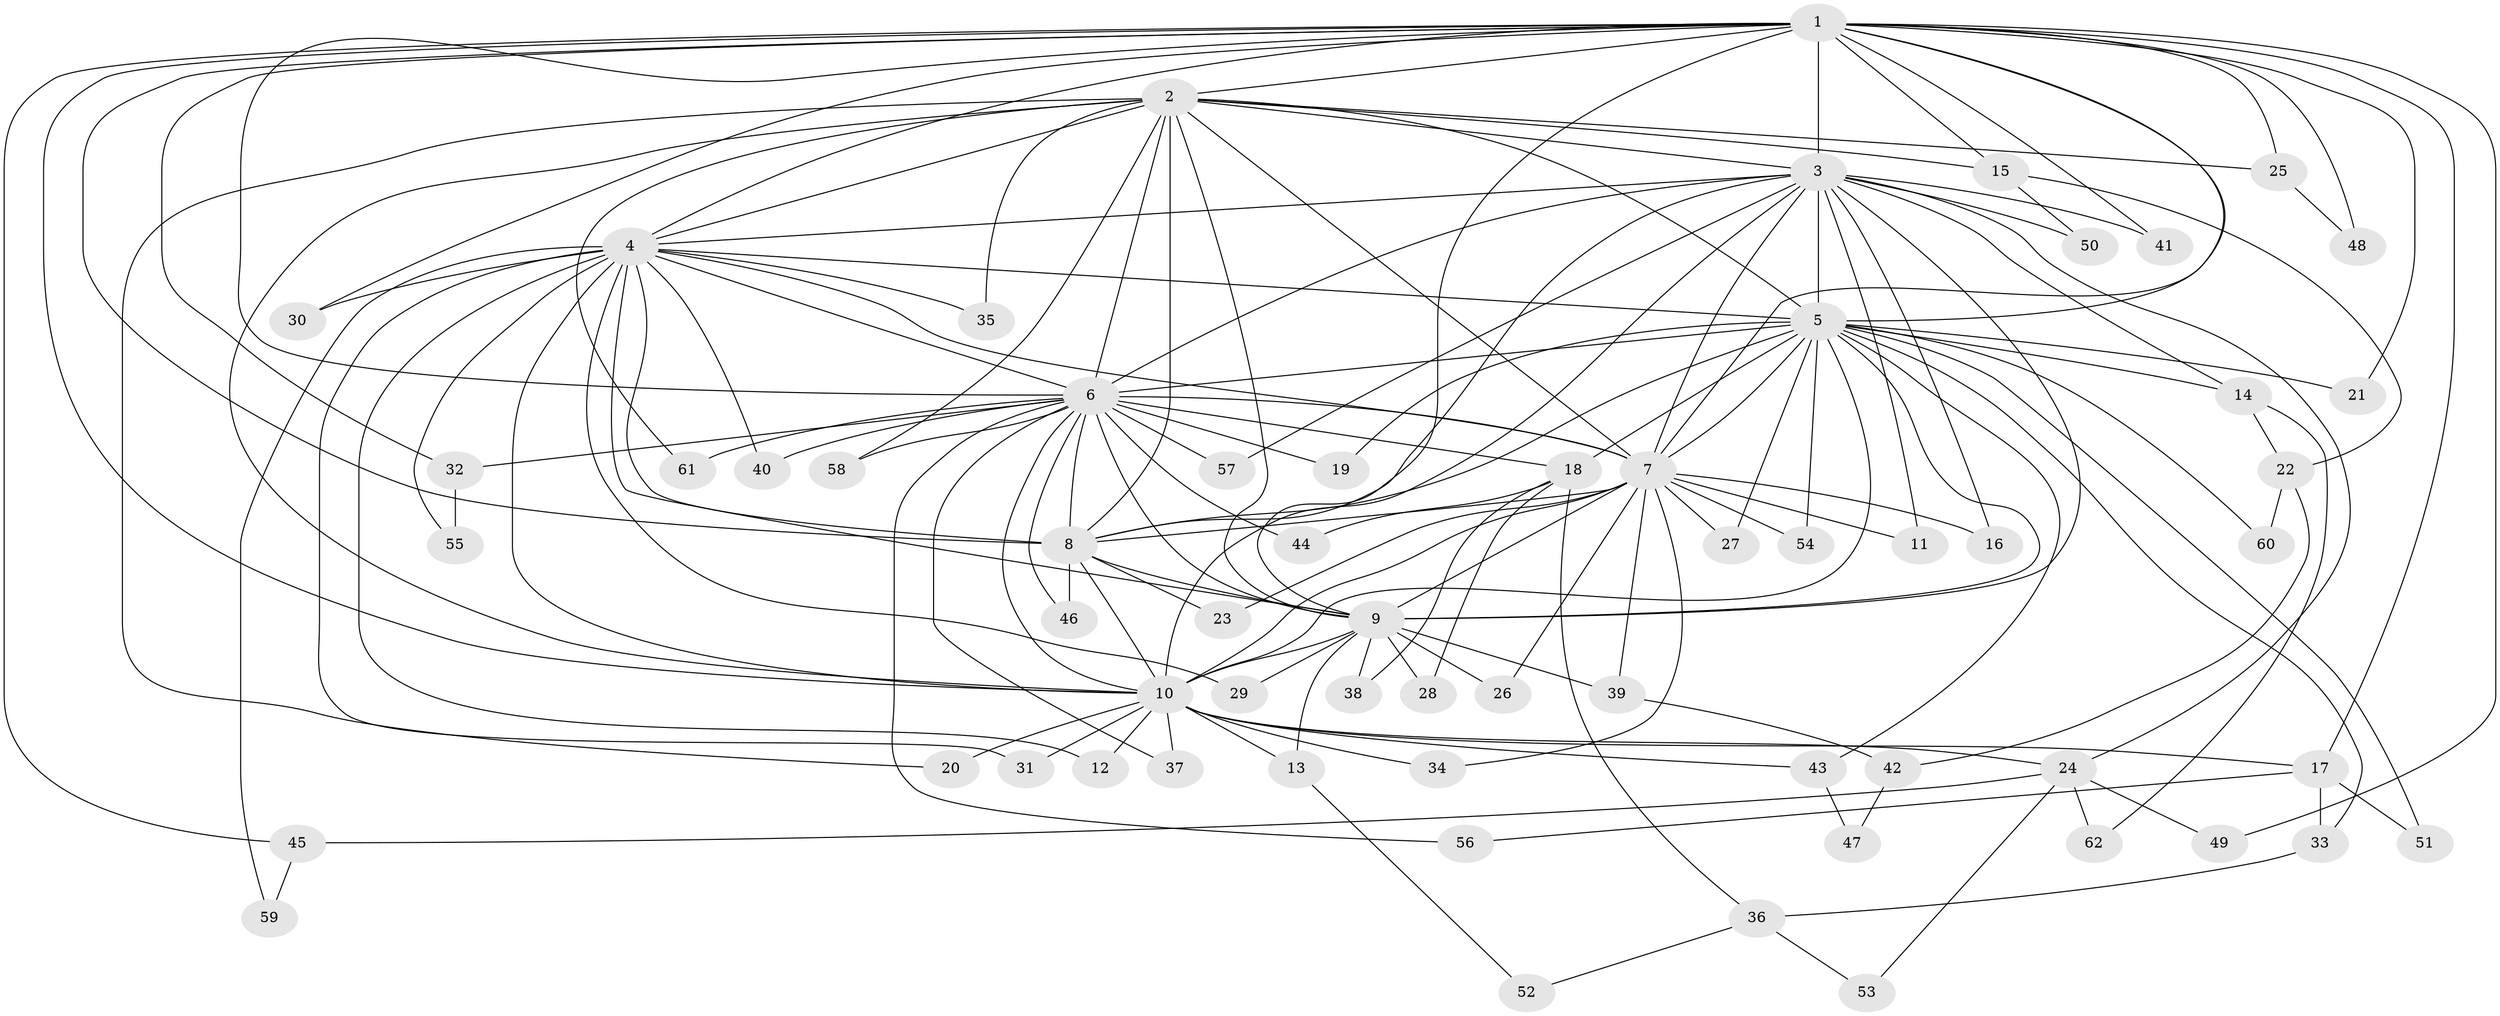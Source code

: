 // coarse degree distribution, {14: 0.0425531914893617, 11: 0.02127659574468085, 20: 0.02127659574468085, 19: 0.02127659574468085, 16: 0.02127659574468085, 15: 0.0425531914893617, 1: 0.0425531914893617, 2: 0.574468085106383, 3: 0.0851063829787234, 4: 0.06382978723404255, 6: 0.06382978723404255}
// Generated by graph-tools (version 1.1) at 2025/51/02/27/25 19:51:47]
// undirected, 62 vertices, 149 edges
graph export_dot {
graph [start="1"]
  node [color=gray90,style=filled];
  1;
  2;
  3;
  4;
  5;
  6;
  7;
  8;
  9;
  10;
  11;
  12;
  13;
  14;
  15;
  16;
  17;
  18;
  19;
  20;
  21;
  22;
  23;
  24;
  25;
  26;
  27;
  28;
  29;
  30;
  31;
  32;
  33;
  34;
  35;
  36;
  37;
  38;
  39;
  40;
  41;
  42;
  43;
  44;
  45;
  46;
  47;
  48;
  49;
  50;
  51;
  52;
  53;
  54;
  55;
  56;
  57;
  58;
  59;
  60;
  61;
  62;
  1 -- 2;
  1 -- 3;
  1 -- 4;
  1 -- 5;
  1 -- 6;
  1 -- 7;
  1 -- 8;
  1 -- 9;
  1 -- 10;
  1 -- 15;
  1 -- 17;
  1 -- 21;
  1 -- 25;
  1 -- 30;
  1 -- 32;
  1 -- 41;
  1 -- 45;
  1 -- 48;
  1 -- 49;
  2 -- 3;
  2 -- 4;
  2 -- 5;
  2 -- 6;
  2 -- 7;
  2 -- 8;
  2 -- 9;
  2 -- 10;
  2 -- 15;
  2 -- 20;
  2 -- 25;
  2 -- 35;
  2 -- 58;
  2 -- 61;
  3 -- 4;
  3 -- 5;
  3 -- 6;
  3 -- 7;
  3 -- 8;
  3 -- 9;
  3 -- 10;
  3 -- 11;
  3 -- 14;
  3 -- 16;
  3 -- 24;
  3 -- 41;
  3 -- 50;
  3 -- 57;
  4 -- 5;
  4 -- 6;
  4 -- 7;
  4 -- 8;
  4 -- 9;
  4 -- 10;
  4 -- 12;
  4 -- 29;
  4 -- 30;
  4 -- 31;
  4 -- 35;
  4 -- 40;
  4 -- 55;
  4 -- 59;
  5 -- 6;
  5 -- 7;
  5 -- 8;
  5 -- 9;
  5 -- 10;
  5 -- 14;
  5 -- 18;
  5 -- 19;
  5 -- 21;
  5 -- 27;
  5 -- 33;
  5 -- 43;
  5 -- 51;
  5 -- 54;
  5 -- 60;
  6 -- 7;
  6 -- 8;
  6 -- 9;
  6 -- 10;
  6 -- 18;
  6 -- 19;
  6 -- 32;
  6 -- 37;
  6 -- 40;
  6 -- 44;
  6 -- 46;
  6 -- 56;
  6 -- 57;
  6 -- 58;
  6 -- 61;
  7 -- 8;
  7 -- 9;
  7 -- 10;
  7 -- 11;
  7 -- 16;
  7 -- 23;
  7 -- 26;
  7 -- 27;
  7 -- 34;
  7 -- 39;
  7 -- 54;
  8 -- 9;
  8 -- 10;
  8 -- 23;
  8 -- 46;
  9 -- 10;
  9 -- 13;
  9 -- 26;
  9 -- 28;
  9 -- 29;
  9 -- 38;
  9 -- 39;
  10 -- 12;
  10 -- 13;
  10 -- 17;
  10 -- 20;
  10 -- 24;
  10 -- 31;
  10 -- 34;
  10 -- 37;
  10 -- 43;
  13 -- 52;
  14 -- 22;
  14 -- 62;
  15 -- 22;
  15 -- 50;
  17 -- 33;
  17 -- 51;
  17 -- 56;
  18 -- 28;
  18 -- 36;
  18 -- 38;
  18 -- 44;
  22 -- 42;
  22 -- 60;
  24 -- 45;
  24 -- 49;
  24 -- 53;
  24 -- 62;
  25 -- 48;
  32 -- 55;
  33 -- 36;
  36 -- 52;
  36 -- 53;
  39 -- 42;
  42 -- 47;
  43 -- 47;
  45 -- 59;
}
